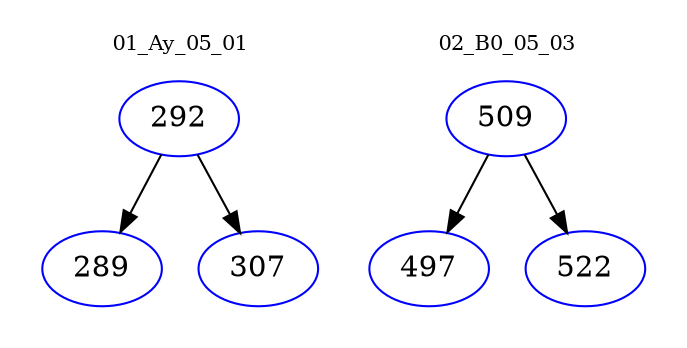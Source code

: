 digraph{
subgraph cluster_0 {
color = white
label = "01_Ay_05_01";
fontsize=10;
T0_292 [label="292", color="blue"]
T0_292 -> T0_289 [color="black"]
T0_289 [label="289", color="blue"]
T0_292 -> T0_307 [color="black"]
T0_307 [label="307", color="blue"]
}
subgraph cluster_1 {
color = white
label = "02_B0_05_03";
fontsize=10;
T1_509 [label="509", color="blue"]
T1_509 -> T1_497 [color="black"]
T1_497 [label="497", color="blue"]
T1_509 -> T1_522 [color="black"]
T1_522 [label="522", color="blue"]
}
}
